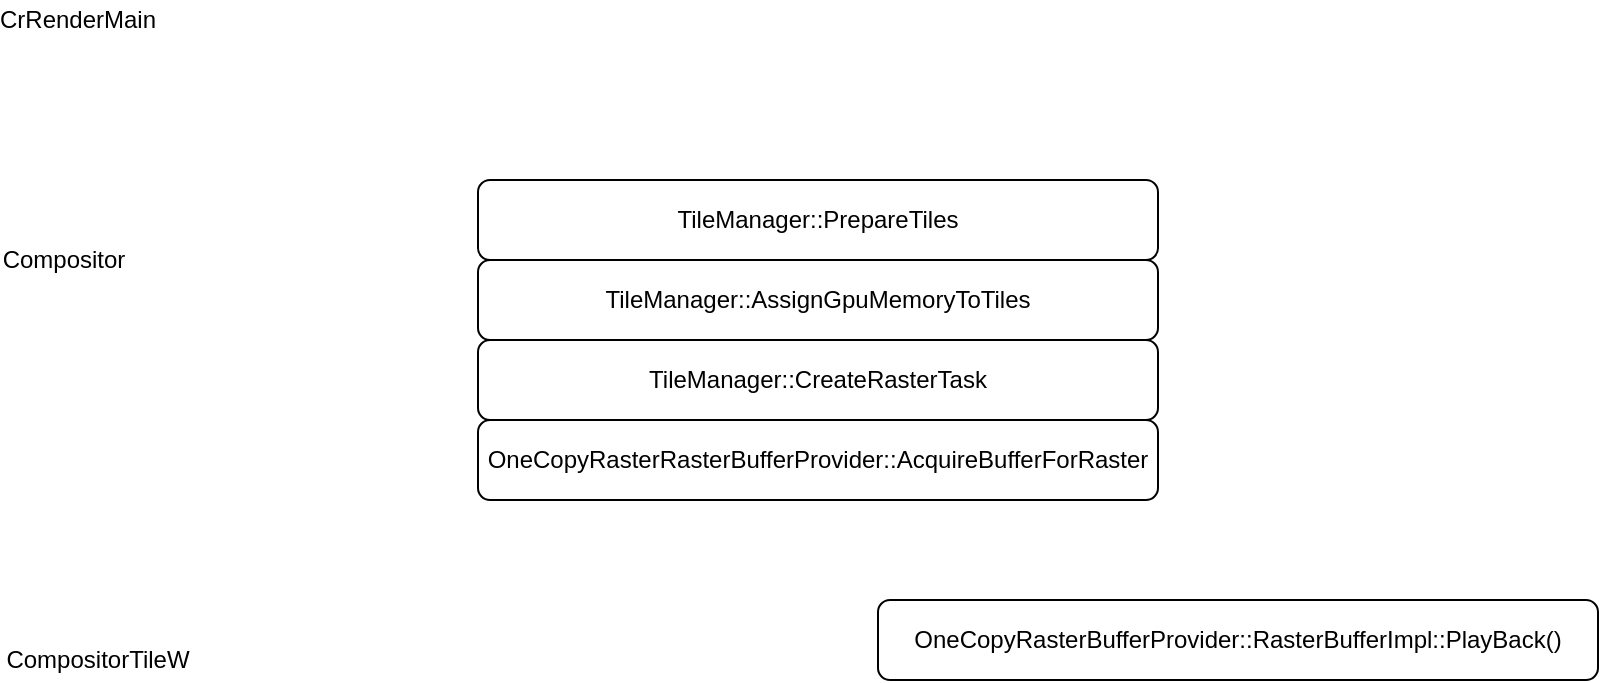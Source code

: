 <mxfile version="13.9.9" type="device"><diagram id="RmovKO-ChI9sKajyoWc0" name="第 1 页"><mxGraphModel dx="1773" dy="725" grid="1" gridSize="10" guides="1" tooltips="1" connect="1" arrows="1" fold="1" page="1" pageScale="1" pageWidth="827" pageHeight="1169" math="0" shadow="0"><root><mxCell id="0"/><mxCell id="1" parent="0"/><mxCell id="GgJkkEZrrXGu5O95RJz6-1" value="OneCopyRasterBufferProvider::RasterBufferImpl::PlayBack()" style="rounded=1;whiteSpace=wrap;html=1;" vertex="1" parent="1"><mxGeometry x="80" y="400" width="360" height="40" as="geometry"/></mxCell><mxCell id="GgJkkEZrrXGu5O95RJz6-2" value="CompositorTileW" style="text;html=1;strokeColor=none;fillColor=none;align=center;verticalAlign=middle;whiteSpace=wrap;rounded=0;" vertex="1" parent="1"><mxGeometry x="-330" y="420" width="40" height="20" as="geometry"/></mxCell><mxCell id="GgJkkEZrrXGu5O95RJz6-4" value="CrRenderMain" style="text;html=1;strokeColor=none;fillColor=none;align=center;verticalAlign=middle;whiteSpace=wrap;rounded=0;" vertex="1" parent="1"><mxGeometry x="-340" y="100" width="40" height="20" as="geometry"/></mxCell><mxCell id="GgJkkEZrrXGu5O95RJz6-5" value="Compositor" style="text;html=1;strokeColor=none;fillColor=none;align=center;verticalAlign=middle;whiteSpace=wrap;rounded=0;" vertex="1" parent="1"><mxGeometry x="-347" y="220" width="40" height="20" as="geometry"/></mxCell><mxCell id="GgJkkEZrrXGu5O95RJz6-11" value="" style="group" vertex="1" connectable="0" parent="1"><mxGeometry x="-120" y="190" width="340" height="160" as="geometry"/></mxCell><mxCell id="GgJkkEZrrXGu5O95RJz6-7" value="TileManager::PrepareTiles" style="rounded=1;whiteSpace=wrap;html=1;" vertex="1" parent="GgJkkEZrrXGu5O95RJz6-11"><mxGeometry width="340" height="40" as="geometry"/></mxCell><mxCell id="GgJkkEZrrXGu5O95RJz6-8" value="TileManager::AssignGpuMemoryToTiles" style="rounded=1;whiteSpace=wrap;html=1;" vertex="1" parent="GgJkkEZrrXGu5O95RJz6-11"><mxGeometry y="40" width="340" height="40" as="geometry"/></mxCell><mxCell id="GgJkkEZrrXGu5O95RJz6-9" value="TileManager::CreateRasterTask" style="rounded=1;whiteSpace=wrap;html=1;" vertex="1" parent="GgJkkEZrrXGu5O95RJz6-11"><mxGeometry y="80" width="340" height="40" as="geometry"/></mxCell><mxCell id="GgJkkEZrrXGu5O95RJz6-10" value="OneCopyRasterRasterBufferProvider::AcquireBufferForRaster" style="rounded=1;whiteSpace=wrap;html=1;" vertex="1" parent="GgJkkEZrrXGu5O95RJz6-11"><mxGeometry y="120" width="340" height="40" as="geometry"/></mxCell></root></mxGraphModel></diagram></mxfile>